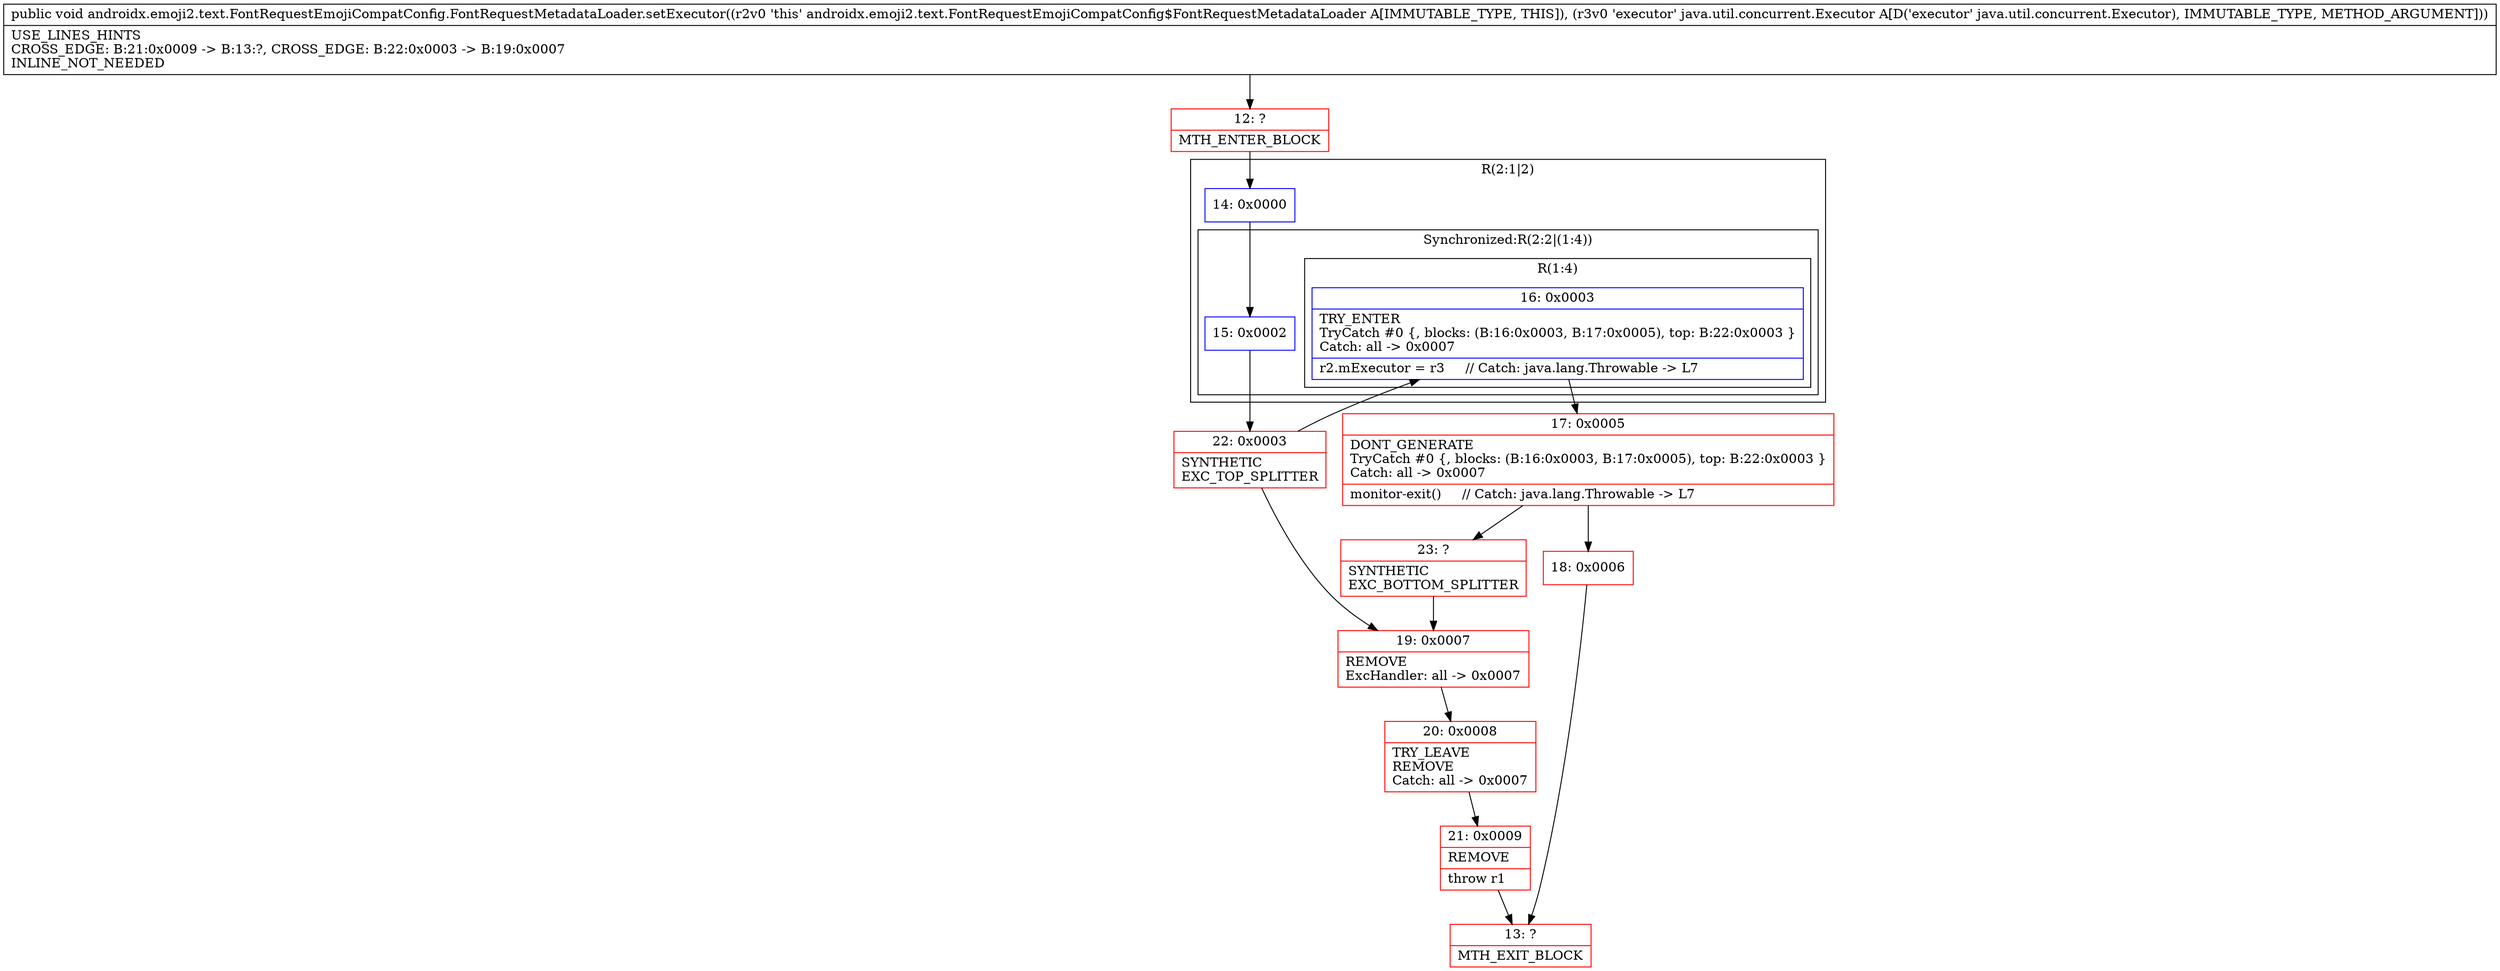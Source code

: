 digraph "CFG forandroidx.emoji2.text.FontRequestEmojiCompatConfig.FontRequestMetadataLoader.setExecutor(Ljava\/util\/concurrent\/Executor;)V" {
subgraph cluster_Region_279315341 {
label = "R(2:1|2)";
node [shape=record,color=blue];
Node_14 [shape=record,label="{14\:\ 0x0000}"];
subgraph cluster_SynchronizedRegion_864341672 {
label = "Synchronized:R(2:2|(1:4))";
node [shape=record,color=blue];
Node_15 [shape=record,label="{15\:\ 0x0002}"];
subgraph cluster_Region_1690802742 {
label = "R(1:4)";
node [shape=record,color=blue];
Node_16 [shape=record,label="{16\:\ 0x0003|TRY_ENTER\lTryCatch #0 \{, blocks: (B:16:0x0003, B:17:0x0005), top: B:22:0x0003 \}\lCatch: all \-\> 0x0007\l|r2.mExecutor = r3     \/\/ Catch: java.lang.Throwable \-\> L7\l}"];
}
}
}
Node_12 [shape=record,color=red,label="{12\:\ ?|MTH_ENTER_BLOCK\l}"];
Node_22 [shape=record,color=red,label="{22\:\ 0x0003|SYNTHETIC\lEXC_TOP_SPLITTER\l}"];
Node_17 [shape=record,color=red,label="{17\:\ 0x0005|DONT_GENERATE\lTryCatch #0 \{, blocks: (B:16:0x0003, B:17:0x0005), top: B:22:0x0003 \}\lCatch: all \-\> 0x0007\l|monitor\-exit()     \/\/ Catch: java.lang.Throwable \-\> L7\l}"];
Node_18 [shape=record,color=red,label="{18\:\ 0x0006}"];
Node_13 [shape=record,color=red,label="{13\:\ ?|MTH_EXIT_BLOCK\l}"];
Node_23 [shape=record,color=red,label="{23\:\ ?|SYNTHETIC\lEXC_BOTTOM_SPLITTER\l}"];
Node_19 [shape=record,color=red,label="{19\:\ 0x0007|REMOVE\lExcHandler: all \-\> 0x0007\l}"];
Node_20 [shape=record,color=red,label="{20\:\ 0x0008|TRY_LEAVE\lREMOVE\lCatch: all \-\> 0x0007\l}"];
Node_21 [shape=record,color=red,label="{21\:\ 0x0009|REMOVE\l|throw r1\l}"];
MethodNode[shape=record,label="{public void androidx.emoji2.text.FontRequestEmojiCompatConfig.FontRequestMetadataLoader.setExecutor((r2v0 'this' androidx.emoji2.text.FontRequestEmojiCompatConfig$FontRequestMetadataLoader A[IMMUTABLE_TYPE, THIS]), (r3v0 'executor' java.util.concurrent.Executor A[D('executor' java.util.concurrent.Executor), IMMUTABLE_TYPE, METHOD_ARGUMENT]))  | USE_LINES_HINTS\lCROSS_EDGE: B:21:0x0009 \-\> B:13:?, CROSS_EDGE: B:22:0x0003 \-\> B:19:0x0007\lINLINE_NOT_NEEDED\l}"];
MethodNode -> Node_12;Node_14 -> Node_15;
Node_15 -> Node_22;
Node_16 -> Node_17;
Node_12 -> Node_14;
Node_22 -> Node_16;
Node_22 -> Node_19;
Node_17 -> Node_18;
Node_17 -> Node_23;
Node_18 -> Node_13;
Node_23 -> Node_19;
Node_19 -> Node_20;
Node_20 -> Node_21;
Node_21 -> Node_13;
}

